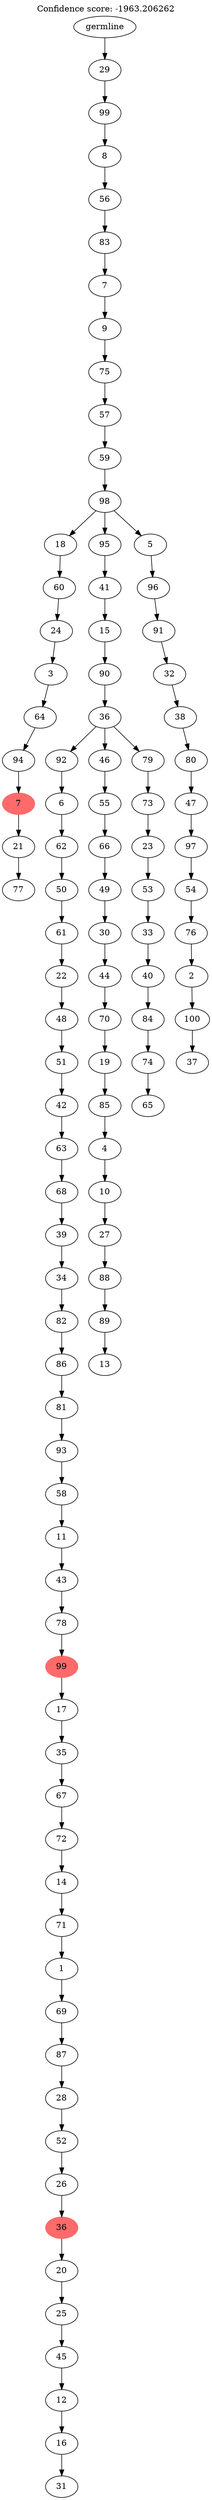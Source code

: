 digraph g {
	"102" -> "103";
	"103" [label="77"];
	"101" -> "102";
	"102" [label="21"];
	"100" -> "101";
	"101" [color=indianred1, style=filled, label="7"];
	"99" -> "100";
	"100" [label="94"];
	"98" -> "99";
	"99" [label="64"];
	"97" -> "98";
	"98" [label="3"];
	"96" -> "97";
	"97" [label="24"];
	"95" -> "96";
	"96" [label="60"];
	"93" -> "94";
	"94" [label="31"];
	"92" -> "93";
	"93" [label="16"];
	"91" -> "92";
	"92" [label="12"];
	"90" -> "91";
	"91" [label="45"];
	"89" -> "90";
	"90" [label="25"];
	"88" -> "89";
	"89" [label="20"];
	"87" -> "88";
	"88" [color=indianred1, style=filled, label="36"];
	"86" -> "87";
	"87" [label="26"];
	"85" -> "86";
	"86" [label="52"];
	"84" -> "85";
	"85" [label="28"];
	"83" -> "84";
	"84" [label="87"];
	"82" -> "83";
	"83" [label="69"];
	"81" -> "82";
	"82" [label="1"];
	"80" -> "81";
	"81" [label="71"];
	"79" -> "80";
	"80" [label="14"];
	"78" -> "79";
	"79" [label="72"];
	"77" -> "78";
	"78" [label="67"];
	"76" -> "77";
	"77" [label="35"];
	"75" -> "76";
	"76" [label="17"];
	"74" -> "75";
	"75" [color=indianred1, style=filled, label="99"];
	"73" -> "74";
	"74" [label="78"];
	"72" -> "73";
	"73" [label="43"];
	"71" -> "72";
	"72" [label="11"];
	"70" -> "71";
	"71" [label="58"];
	"69" -> "70";
	"70" [label="93"];
	"68" -> "69";
	"69" [label="81"];
	"67" -> "68";
	"68" [label="86"];
	"66" -> "67";
	"67" [label="82"];
	"65" -> "66";
	"66" [label="34"];
	"64" -> "65";
	"65" [label="39"];
	"63" -> "64";
	"64" [label="68"];
	"62" -> "63";
	"63" [label="63"];
	"61" -> "62";
	"62" [label="42"];
	"60" -> "61";
	"61" [label="51"];
	"59" -> "60";
	"60" [label="48"];
	"58" -> "59";
	"59" [label="22"];
	"57" -> "58";
	"58" [label="61"];
	"56" -> "57";
	"57" [label="50"];
	"55" -> "56";
	"56" [label="62"];
	"54" -> "55";
	"55" [label="6"];
	"52" -> "53";
	"53" [label="13"];
	"51" -> "52";
	"52" [label="89"];
	"50" -> "51";
	"51" [label="88"];
	"49" -> "50";
	"50" [label="27"];
	"48" -> "49";
	"49" [label="10"];
	"47" -> "48";
	"48" [label="4"];
	"46" -> "47";
	"47" [label="85"];
	"45" -> "46";
	"46" [label="19"];
	"44" -> "45";
	"45" [label="70"];
	"43" -> "44";
	"44" [label="44"];
	"42" -> "43";
	"43" [label="30"];
	"41" -> "42";
	"42" [label="49"];
	"40" -> "41";
	"41" [label="66"];
	"39" -> "40";
	"40" [label="55"];
	"37" -> "38";
	"38" [label="65"];
	"36" -> "37";
	"37" [label="74"];
	"35" -> "36";
	"36" [label="84"];
	"34" -> "35";
	"35" [label="40"];
	"33" -> "34";
	"34" [label="33"];
	"32" -> "33";
	"33" [label="53"];
	"31" -> "32";
	"32" [label="23"];
	"30" -> "31";
	"31" [label="73"];
	"29" -> "30";
	"30" [label="79"];
	"29" -> "39";
	"39" [label="46"];
	"29" -> "54";
	"54" [label="92"];
	"28" -> "29";
	"29" [label="36"];
	"27" -> "28";
	"28" [label="90"];
	"26" -> "27";
	"27" [label="15"];
	"25" -> "26";
	"26" [label="41"];
	"23" -> "24";
	"24" [label="37"];
	"22" -> "23";
	"23" [label="100"];
	"21" -> "22";
	"22" [label="2"];
	"20" -> "21";
	"21" [label="76"];
	"19" -> "20";
	"20" [label="54"];
	"18" -> "19";
	"19" [label="97"];
	"17" -> "18";
	"18" [label="47"];
	"16" -> "17";
	"17" [label="80"];
	"15" -> "16";
	"16" [label="38"];
	"14" -> "15";
	"15" [label="32"];
	"13" -> "14";
	"14" [label="91"];
	"12" -> "13";
	"13" [label="96"];
	"11" -> "12";
	"12" [label="5"];
	"11" -> "25";
	"25" [label="95"];
	"11" -> "95";
	"95" [label="18"];
	"10" -> "11";
	"11" [label="98"];
	"9" -> "10";
	"10" [label="59"];
	"8" -> "9";
	"9" [label="57"];
	"7" -> "8";
	"8" [label="75"];
	"6" -> "7";
	"7" [label="9"];
	"5" -> "6";
	"6" [label="7"];
	"4" -> "5";
	"5" [label="83"];
	"3" -> "4";
	"4" [label="56"];
	"2" -> "3";
	"3" [label="8"];
	"1" -> "2";
	"2" [label="99"];
	"0" -> "1";
	"1" [label="29"];
	"0" [label="germline"];
	labelloc="t";
	label="Confidence score: -1963.206262";
}
